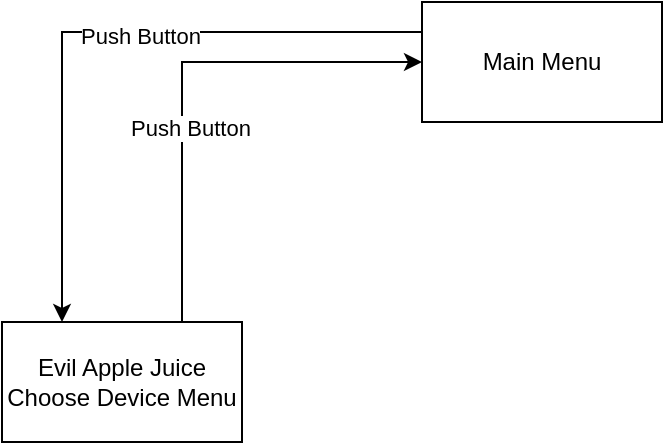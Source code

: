 <mxfile version="22.1.15" type="github">
  <diagram name="第 1 页" id="FAfDar8AXypJwFVzPQgu">
    <mxGraphModel dx="2074" dy="784" grid="1" gridSize="10" guides="1" tooltips="1" connect="1" arrows="1" fold="1" page="1" pageScale="1" pageWidth="827" pageHeight="1169" math="0" shadow="0">
      <root>
        <mxCell id="0" />
        <mxCell id="1" parent="0" />
        <mxCell id="3Ltr1kRRQfsOtF6HaQOd-8" style="edgeStyle=orthogonalEdgeStyle;rounded=0;orthogonalLoop=1;jettySize=auto;html=1;exitX=0;exitY=0.25;exitDx=0;exitDy=0;entryX=0.25;entryY=0;entryDx=0;entryDy=0;" edge="1" parent="1" source="3Ltr1kRRQfsOtF6HaQOd-2" target="3Ltr1kRRQfsOtF6HaQOd-3">
          <mxGeometry relative="1" as="geometry" />
        </mxCell>
        <mxCell id="3Ltr1kRRQfsOtF6HaQOd-9" value="Push Button" style="edgeLabel;html=1;align=center;verticalAlign=middle;resizable=0;points=[];" vertex="1" connectable="0" parent="3Ltr1kRRQfsOtF6HaQOd-8">
          <mxGeometry x="-0.132" y="2" relative="1" as="geometry">
            <mxPoint as="offset" />
          </mxGeometry>
        </mxCell>
        <mxCell id="3Ltr1kRRQfsOtF6HaQOd-2" value="Main Menu" style="rounded=0;whiteSpace=wrap;html=1;" vertex="1" parent="1">
          <mxGeometry x="340" y="60" width="120" height="60" as="geometry" />
        </mxCell>
        <mxCell id="3Ltr1kRRQfsOtF6HaQOd-10" style="edgeStyle=orthogonalEdgeStyle;rounded=0;orthogonalLoop=1;jettySize=auto;html=1;exitX=0.75;exitY=0;exitDx=0;exitDy=0;entryX=0;entryY=0.5;entryDx=0;entryDy=0;" edge="1" parent="1" source="3Ltr1kRRQfsOtF6HaQOd-3" target="3Ltr1kRRQfsOtF6HaQOd-2">
          <mxGeometry relative="1" as="geometry" />
        </mxCell>
        <mxCell id="3Ltr1kRRQfsOtF6HaQOd-11" value="Push Button" style="edgeLabel;html=1;align=center;verticalAlign=middle;resizable=0;points=[];" vertex="1" connectable="0" parent="3Ltr1kRRQfsOtF6HaQOd-10">
          <mxGeometry x="-0.224" y="-4" relative="1" as="geometry">
            <mxPoint as="offset" />
          </mxGeometry>
        </mxCell>
        <mxCell id="3Ltr1kRRQfsOtF6HaQOd-3" value="Evil Apple Juice&lt;br&gt;Choose Device Menu" style="rounded=0;whiteSpace=wrap;html=1;" vertex="1" parent="1">
          <mxGeometry x="130" y="220" width="120" height="60" as="geometry" />
        </mxCell>
      </root>
    </mxGraphModel>
  </diagram>
</mxfile>
